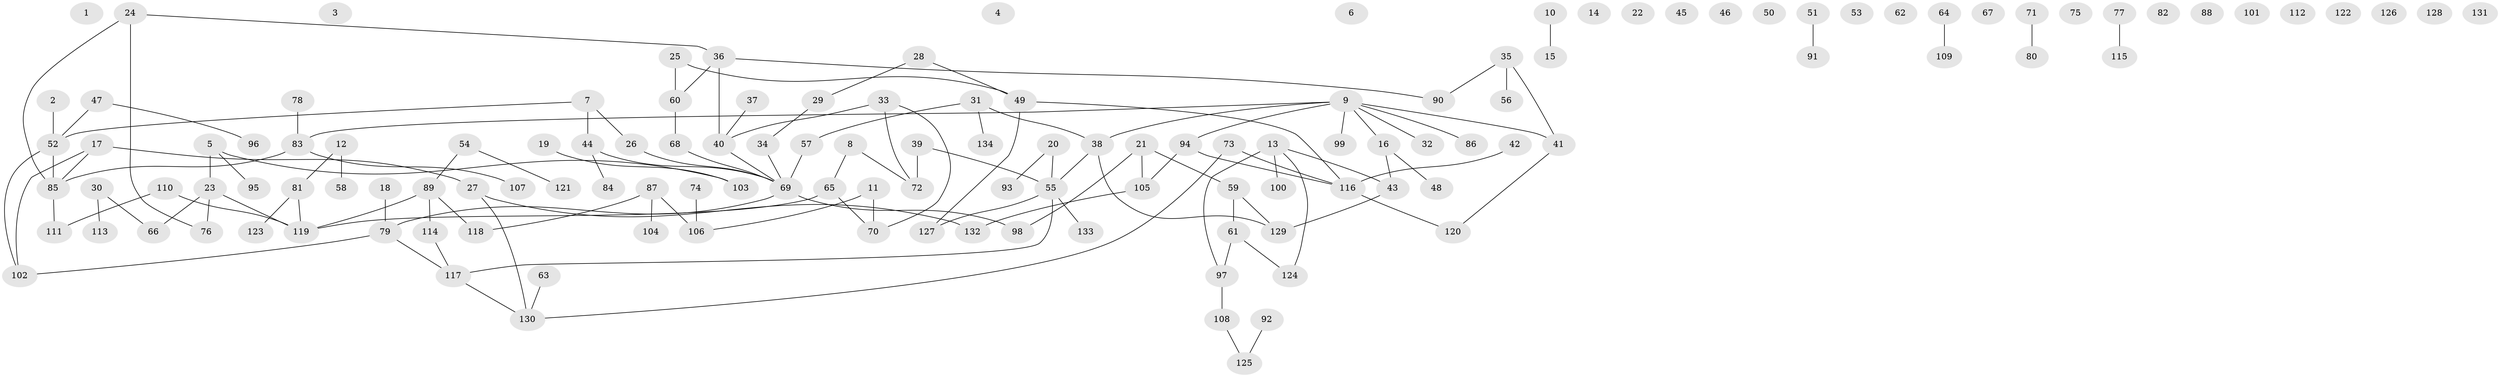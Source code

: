 // Generated by graph-tools (version 1.1) at 2025/33/03/09/25 02:33:37]
// undirected, 134 vertices, 133 edges
graph export_dot {
graph [start="1"]
  node [color=gray90,style=filled];
  1;
  2;
  3;
  4;
  5;
  6;
  7;
  8;
  9;
  10;
  11;
  12;
  13;
  14;
  15;
  16;
  17;
  18;
  19;
  20;
  21;
  22;
  23;
  24;
  25;
  26;
  27;
  28;
  29;
  30;
  31;
  32;
  33;
  34;
  35;
  36;
  37;
  38;
  39;
  40;
  41;
  42;
  43;
  44;
  45;
  46;
  47;
  48;
  49;
  50;
  51;
  52;
  53;
  54;
  55;
  56;
  57;
  58;
  59;
  60;
  61;
  62;
  63;
  64;
  65;
  66;
  67;
  68;
  69;
  70;
  71;
  72;
  73;
  74;
  75;
  76;
  77;
  78;
  79;
  80;
  81;
  82;
  83;
  84;
  85;
  86;
  87;
  88;
  89;
  90;
  91;
  92;
  93;
  94;
  95;
  96;
  97;
  98;
  99;
  100;
  101;
  102;
  103;
  104;
  105;
  106;
  107;
  108;
  109;
  110;
  111;
  112;
  113;
  114;
  115;
  116;
  117;
  118;
  119;
  120;
  121;
  122;
  123;
  124;
  125;
  126;
  127;
  128;
  129;
  130;
  131;
  132;
  133;
  134;
  2 -- 52;
  5 -- 23;
  5 -- 95;
  5 -- 103;
  7 -- 26;
  7 -- 44;
  7 -- 52;
  8 -- 65;
  8 -- 72;
  9 -- 16;
  9 -- 32;
  9 -- 38;
  9 -- 41;
  9 -- 83;
  9 -- 86;
  9 -- 94;
  9 -- 99;
  10 -- 15;
  11 -- 70;
  11 -- 106;
  12 -- 58;
  12 -- 81;
  13 -- 43;
  13 -- 97;
  13 -- 100;
  13 -- 124;
  16 -- 43;
  16 -- 48;
  17 -- 27;
  17 -- 85;
  17 -- 102;
  18 -- 79;
  19 -- 103;
  20 -- 55;
  20 -- 93;
  21 -- 59;
  21 -- 98;
  21 -- 105;
  23 -- 66;
  23 -- 76;
  23 -- 119;
  24 -- 36;
  24 -- 76;
  24 -- 85;
  25 -- 49;
  25 -- 60;
  26 -- 69;
  27 -- 130;
  27 -- 132;
  28 -- 29;
  28 -- 49;
  29 -- 34;
  30 -- 66;
  30 -- 113;
  31 -- 38;
  31 -- 57;
  31 -- 134;
  33 -- 40;
  33 -- 70;
  33 -- 72;
  34 -- 69;
  35 -- 41;
  35 -- 56;
  35 -- 90;
  36 -- 40;
  36 -- 60;
  36 -- 90;
  37 -- 40;
  38 -- 55;
  38 -- 129;
  39 -- 55;
  39 -- 72;
  40 -- 69;
  41 -- 120;
  42 -- 116;
  43 -- 129;
  44 -- 69;
  44 -- 84;
  47 -- 52;
  47 -- 96;
  49 -- 116;
  49 -- 127;
  51 -- 91;
  52 -- 85;
  52 -- 102;
  54 -- 89;
  54 -- 121;
  55 -- 117;
  55 -- 127;
  55 -- 133;
  57 -- 69;
  59 -- 61;
  59 -- 129;
  60 -- 68;
  61 -- 97;
  61 -- 124;
  63 -- 130;
  64 -- 109;
  65 -- 70;
  65 -- 119;
  68 -- 69;
  69 -- 79;
  69 -- 98;
  71 -- 80;
  73 -- 116;
  73 -- 130;
  74 -- 106;
  77 -- 115;
  78 -- 83;
  79 -- 102;
  79 -- 117;
  81 -- 119;
  81 -- 123;
  83 -- 85;
  83 -- 107;
  85 -- 111;
  87 -- 104;
  87 -- 106;
  87 -- 118;
  89 -- 114;
  89 -- 118;
  89 -- 119;
  92 -- 125;
  94 -- 105;
  94 -- 116;
  97 -- 108;
  105 -- 132;
  108 -- 125;
  110 -- 111;
  110 -- 119;
  114 -- 117;
  116 -- 120;
  117 -- 130;
}
